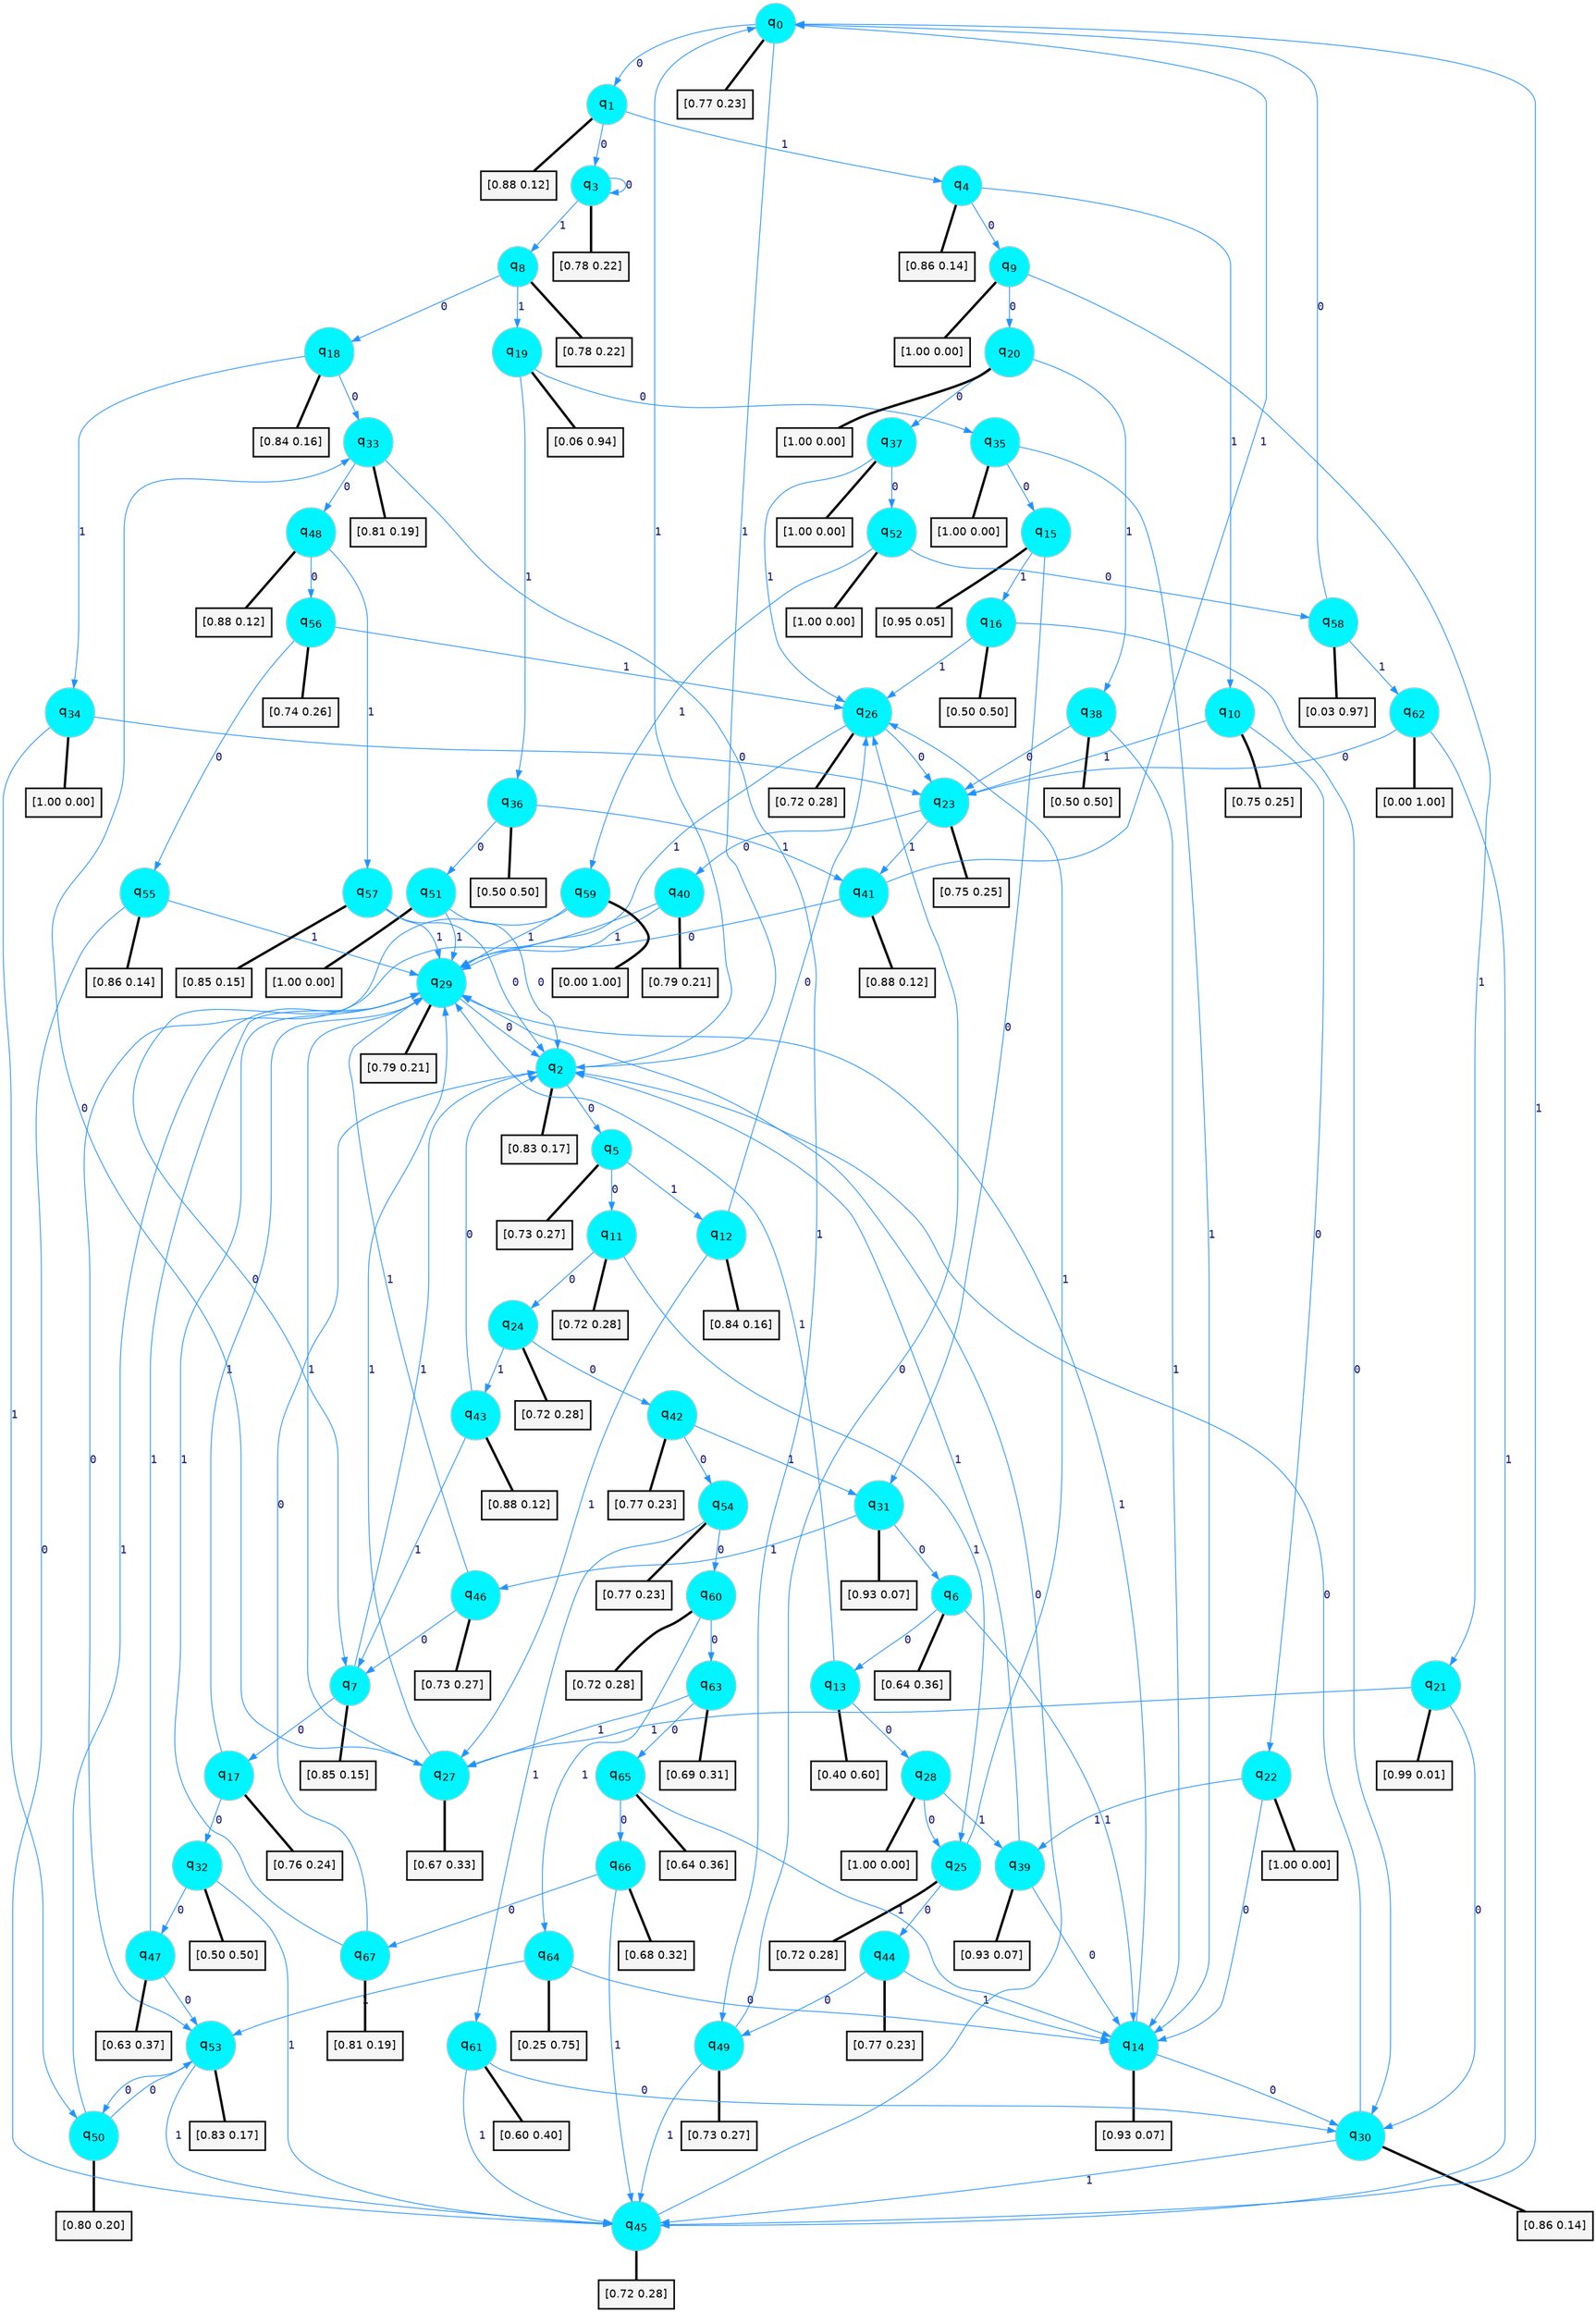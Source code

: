 digraph G {
graph [
bgcolor=transparent, dpi=300, rankdir=TD, size="40,25"];
node [
color=gray, fillcolor=turquoise1, fontcolor=black, fontname=Helvetica, fontsize=16, fontweight=bold, shape=circle, style=filled];
edge [
arrowsize=1, color=dodgerblue1, fontcolor=midnightblue, fontname=courier, fontweight=bold, penwidth=1, style=solid, weight=20];
0[label=<q<SUB>0</SUB>>];
1[label=<q<SUB>1</SUB>>];
2[label=<q<SUB>2</SUB>>];
3[label=<q<SUB>3</SUB>>];
4[label=<q<SUB>4</SUB>>];
5[label=<q<SUB>5</SUB>>];
6[label=<q<SUB>6</SUB>>];
7[label=<q<SUB>7</SUB>>];
8[label=<q<SUB>8</SUB>>];
9[label=<q<SUB>9</SUB>>];
10[label=<q<SUB>10</SUB>>];
11[label=<q<SUB>11</SUB>>];
12[label=<q<SUB>12</SUB>>];
13[label=<q<SUB>13</SUB>>];
14[label=<q<SUB>14</SUB>>];
15[label=<q<SUB>15</SUB>>];
16[label=<q<SUB>16</SUB>>];
17[label=<q<SUB>17</SUB>>];
18[label=<q<SUB>18</SUB>>];
19[label=<q<SUB>19</SUB>>];
20[label=<q<SUB>20</SUB>>];
21[label=<q<SUB>21</SUB>>];
22[label=<q<SUB>22</SUB>>];
23[label=<q<SUB>23</SUB>>];
24[label=<q<SUB>24</SUB>>];
25[label=<q<SUB>25</SUB>>];
26[label=<q<SUB>26</SUB>>];
27[label=<q<SUB>27</SUB>>];
28[label=<q<SUB>28</SUB>>];
29[label=<q<SUB>29</SUB>>];
30[label=<q<SUB>30</SUB>>];
31[label=<q<SUB>31</SUB>>];
32[label=<q<SUB>32</SUB>>];
33[label=<q<SUB>33</SUB>>];
34[label=<q<SUB>34</SUB>>];
35[label=<q<SUB>35</SUB>>];
36[label=<q<SUB>36</SUB>>];
37[label=<q<SUB>37</SUB>>];
38[label=<q<SUB>38</SUB>>];
39[label=<q<SUB>39</SUB>>];
40[label=<q<SUB>40</SUB>>];
41[label=<q<SUB>41</SUB>>];
42[label=<q<SUB>42</SUB>>];
43[label=<q<SUB>43</SUB>>];
44[label=<q<SUB>44</SUB>>];
45[label=<q<SUB>45</SUB>>];
46[label=<q<SUB>46</SUB>>];
47[label=<q<SUB>47</SUB>>];
48[label=<q<SUB>48</SUB>>];
49[label=<q<SUB>49</SUB>>];
50[label=<q<SUB>50</SUB>>];
51[label=<q<SUB>51</SUB>>];
52[label=<q<SUB>52</SUB>>];
53[label=<q<SUB>53</SUB>>];
54[label=<q<SUB>54</SUB>>];
55[label=<q<SUB>55</SUB>>];
56[label=<q<SUB>56</SUB>>];
57[label=<q<SUB>57</SUB>>];
58[label=<q<SUB>58</SUB>>];
59[label=<q<SUB>59</SUB>>];
60[label=<q<SUB>60</SUB>>];
61[label=<q<SUB>61</SUB>>];
62[label=<q<SUB>62</SUB>>];
63[label=<q<SUB>63</SUB>>];
64[label=<q<SUB>64</SUB>>];
65[label=<q<SUB>65</SUB>>];
66[label=<q<SUB>66</SUB>>];
67[label=<q<SUB>67</SUB>>];
68[label="[0.77 0.23]", shape=box,fontcolor=black, fontname=Helvetica, fontsize=14, penwidth=2, fillcolor=whitesmoke,color=black];
69[label="[0.88 0.12]", shape=box,fontcolor=black, fontname=Helvetica, fontsize=14, penwidth=2, fillcolor=whitesmoke,color=black];
70[label="[0.83 0.17]", shape=box,fontcolor=black, fontname=Helvetica, fontsize=14, penwidth=2, fillcolor=whitesmoke,color=black];
71[label="[0.78 0.22]", shape=box,fontcolor=black, fontname=Helvetica, fontsize=14, penwidth=2, fillcolor=whitesmoke,color=black];
72[label="[0.86 0.14]", shape=box,fontcolor=black, fontname=Helvetica, fontsize=14, penwidth=2, fillcolor=whitesmoke,color=black];
73[label="[0.73 0.27]", shape=box,fontcolor=black, fontname=Helvetica, fontsize=14, penwidth=2, fillcolor=whitesmoke,color=black];
74[label="[0.64 0.36]", shape=box,fontcolor=black, fontname=Helvetica, fontsize=14, penwidth=2, fillcolor=whitesmoke,color=black];
75[label="[0.85 0.15]", shape=box,fontcolor=black, fontname=Helvetica, fontsize=14, penwidth=2, fillcolor=whitesmoke,color=black];
76[label="[0.78 0.22]", shape=box,fontcolor=black, fontname=Helvetica, fontsize=14, penwidth=2, fillcolor=whitesmoke,color=black];
77[label="[1.00 0.00]", shape=box,fontcolor=black, fontname=Helvetica, fontsize=14, penwidth=2, fillcolor=whitesmoke,color=black];
78[label="[0.75 0.25]", shape=box,fontcolor=black, fontname=Helvetica, fontsize=14, penwidth=2, fillcolor=whitesmoke,color=black];
79[label="[0.72 0.28]", shape=box,fontcolor=black, fontname=Helvetica, fontsize=14, penwidth=2, fillcolor=whitesmoke,color=black];
80[label="[0.84 0.16]", shape=box,fontcolor=black, fontname=Helvetica, fontsize=14, penwidth=2, fillcolor=whitesmoke,color=black];
81[label="[0.40 0.60]", shape=box,fontcolor=black, fontname=Helvetica, fontsize=14, penwidth=2, fillcolor=whitesmoke,color=black];
82[label="[0.93 0.07]", shape=box,fontcolor=black, fontname=Helvetica, fontsize=14, penwidth=2, fillcolor=whitesmoke,color=black];
83[label="[0.95 0.05]", shape=box,fontcolor=black, fontname=Helvetica, fontsize=14, penwidth=2, fillcolor=whitesmoke,color=black];
84[label="[0.50 0.50]", shape=box,fontcolor=black, fontname=Helvetica, fontsize=14, penwidth=2, fillcolor=whitesmoke,color=black];
85[label="[0.76 0.24]", shape=box,fontcolor=black, fontname=Helvetica, fontsize=14, penwidth=2, fillcolor=whitesmoke,color=black];
86[label="[0.84 0.16]", shape=box,fontcolor=black, fontname=Helvetica, fontsize=14, penwidth=2, fillcolor=whitesmoke,color=black];
87[label="[0.06 0.94]", shape=box,fontcolor=black, fontname=Helvetica, fontsize=14, penwidth=2, fillcolor=whitesmoke,color=black];
88[label="[1.00 0.00]", shape=box,fontcolor=black, fontname=Helvetica, fontsize=14, penwidth=2, fillcolor=whitesmoke,color=black];
89[label="[0.99 0.01]", shape=box,fontcolor=black, fontname=Helvetica, fontsize=14, penwidth=2, fillcolor=whitesmoke,color=black];
90[label="[1.00 0.00]", shape=box,fontcolor=black, fontname=Helvetica, fontsize=14, penwidth=2, fillcolor=whitesmoke,color=black];
91[label="[0.75 0.25]", shape=box,fontcolor=black, fontname=Helvetica, fontsize=14, penwidth=2, fillcolor=whitesmoke,color=black];
92[label="[0.72 0.28]", shape=box,fontcolor=black, fontname=Helvetica, fontsize=14, penwidth=2, fillcolor=whitesmoke,color=black];
93[label="[0.72 0.28]", shape=box,fontcolor=black, fontname=Helvetica, fontsize=14, penwidth=2, fillcolor=whitesmoke,color=black];
94[label="[0.72 0.28]", shape=box,fontcolor=black, fontname=Helvetica, fontsize=14, penwidth=2, fillcolor=whitesmoke,color=black];
95[label="[0.67 0.33]", shape=box,fontcolor=black, fontname=Helvetica, fontsize=14, penwidth=2, fillcolor=whitesmoke,color=black];
96[label="[1.00 0.00]", shape=box,fontcolor=black, fontname=Helvetica, fontsize=14, penwidth=2, fillcolor=whitesmoke,color=black];
97[label="[0.79 0.21]", shape=box,fontcolor=black, fontname=Helvetica, fontsize=14, penwidth=2, fillcolor=whitesmoke,color=black];
98[label="[0.86 0.14]", shape=box,fontcolor=black, fontname=Helvetica, fontsize=14, penwidth=2, fillcolor=whitesmoke,color=black];
99[label="[0.93 0.07]", shape=box,fontcolor=black, fontname=Helvetica, fontsize=14, penwidth=2, fillcolor=whitesmoke,color=black];
100[label="[0.50 0.50]", shape=box,fontcolor=black, fontname=Helvetica, fontsize=14, penwidth=2, fillcolor=whitesmoke,color=black];
101[label="[0.81 0.19]", shape=box,fontcolor=black, fontname=Helvetica, fontsize=14, penwidth=2, fillcolor=whitesmoke,color=black];
102[label="[1.00 0.00]", shape=box,fontcolor=black, fontname=Helvetica, fontsize=14, penwidth=2, fillcolor=whitesmoke,color=black];
103[label="[1.00 0.00]", shape=box,fontcolor=black, fontname=Helvetica, fontsize=14, penwidth=2, fillcolor=whitesmoke,color=black];
104[label="[0.50 0.50]", shape=box,fontcolor=black, fontname=Helvetica, fontsize=14, penwidth=2, fillcolor=whitesmoke,color=black];
105[label="[1.00 0.00]", shape=box,fontcolor=black, fontname=Helvetica, fontsize=14, penwidth=2, fillcolor=whitesmoke,color=black];
106[label="[0.50 0.50]", shape=box,fontcolor=black, fontname=Helvetica, fontsize=14, penwidth=2, fillcolor=whitesmoke,color=black];
107[label="[0.93 0.07]", shape=box,fontcolor=black, fontname=Helvetica, fontsize=14, penwidth=2, fillcolor=whitesmoke,color=black];
108[label="[0.79 0.21]", shape=box,fontcolor=black, fontname=Helvetica, fontsize=14, penwidth=2, fillcolor=whitesmoke,color=black];
109[label="[0.88 0.12]", shape=box,fontcolor=black, fontname=Helvetica, fontsize=14, penwidth=2, fillcolor=whitesmoke,color=black];
110[label="[0.77 0.23]", shape=box,fontcolor=black, fontname=Helvetica, fontsize=14, penwidth=2, fillcolor=whitesmoke,color=black];
111[label="[0.88 0.12]", shape=box,fontcolor=black, fontname=Helvetica, fontsize=14, penwidth=2, fillcolor=whitesmoke,color=black];
112[label="[0.77 0.23]", shape=box,fontcolor=black, fontname=Helvetica, fontsize=14, penwidth=2, fillcolor=whitesmoke,color=black];
113[label="[0.72 0.28]", shape=box,fontcolor=black, fontname=Helvetica, fontsize=14, penwidth=2, fillcolor=whitesmoke,color=black];
114[label="[0.73 0.27]", shape=box,fontcolor=black, fontname=Helvetica, fontsize=14, penwidth=2, fillcolor=whitesmoke,color=black];
115[label="[0.63 0.37]", shape=box,fontcolor=black, fontname=Helvetica, fontsize=14, penwidth=2, fillcolor=whitesmoke,color=black];
116[label="[0.88 0.12]", shape=box,fontcolor=black, fontname=Helvetica, fontsize=14, penwidth=2, fillcolor=whitesmoke,color=black];
117[label="[0.73 0.27]", shape=box,fontcolor=black, fontname=Helvetica, fontsize=14, penwidth=2, fillcolor=whitesmoke,color=black];
118[label="[0.80 0.20]", shape=box,fontcolor=black, fontname=Helvetica, fontsize=14, penwidth=2, fillcolor=whitesmoke,color=black];
119[label="[1.00 0.00]", shape=box,fontcolor=black, fontname=Helvetica, fontsize=14, penwidth=2, fillcolor=whitesmoke,color=black];
120[label="[1.00 0.00]", shape=box,fontcolor=black, fontname=Helvetica, fontsize=14, penwidth=2, fillcolor=whitesmoke,color=black];
121[label="[0.83 0.17]", shape=box,fontcolor=black, fontname=Helvetica, fontsize=14, penwidth=2, fillcolor=whitesmoke,color=black];
122[label="[0.77 0.23]", shape=box,fontcolor=black, fontname=Helvetica, fontsize=14, penwidth=2, fillcolor=whitesmoke,color=black];
123[label="[0.86 0.14]", shape=box,fontcolor=black, fontname=Helvetica, fontsize=14, penwidth=2, fillcolor=whitesmoke,color=black];
124[label="[0.74 0.26]", shape=box,fontcolor=black, fontname=Helvetica, fontsize=14, penwidth=2, fillcolor=whitesmoke,color=black];
125[label="[0.85 0.15]", shape=box,fontcolor=black, fontname=Helvetica, fontsize=14, penwidth=2, fillcolor=whitesmoke,color=black];
126[label="[0.03 0.97]", shape=box,fontcolor=black, fontname=Helvetica, fontsize=14, penwidth=2, fillcolor=whitesmoke,color=black];
127[label="[0.00 1.00]", shape=box,fontcolor=black, fontname=Helvetica, fontsize=14, penwidth=2, fillcolor=whitesmoke,color=black];
128[label="[0.72 0.28]", shape=box,fontcolor=black, fontname=Helvetica, fontsize=14, penwidth=2, fillcolor=whitesmoke,color=black];
129[label="[0.60 0.40]", shape=box,fontcolor=black, fontname=Helvetica, fontsize=14, penwidth=2, fillcolor=whitesmoke,color=black];
130[label="[0.00 1.00]", shape=box,fontcolor=black, fontname=Helvetica, fontsize=14, penwidth=2, fillcolor=whitesmoke,color=black];
131[label="[0.69 0.31]", shape=box,fontcolor=black, fontname=Helvetica, fontsize=14, penwidth=2, fillcolor=whitesmoke,color=black];
132[label="[0.25 0.75]", shape=box,fontcolor=black, fontname=Helvetica, fontsize=14, penwidth=2, fillcolor=whitesmoke,color=black];
133[label="[0.64 0.36]", shape=box,fontcolor=black, fontname=Helvetica, fontsize=14, penwidth=2, fillcolor=whitesmoke,color=black];
134[label="[0.68 0.32]", shape=box,fontcolor=black, fontname=Helvetica, fontsize=14, penwidth=2, fillcolor=whitesmoke,color=black];
135[label="[0.81 0.19]", shape=box,fontcolor=black, fontname=Helvetica, fontsize=14, penwidth=2, fillcolor=whitesmoke,color=black];
0->1 [label=0];
0->2 [label=1];
0->68 [arrowhead=none, penwidth=3,color=black];
1->3 [label=0];
1->4 [label=1];
1->69 [arrowhead=none, penwidth=3,color=black];
2->5 [label=0];
2->0 [label=1];
2->70 [arrowhead=none, penwidth=3,color=black];
3->3 [label=0];
3->8 [label=1];
3->71 [arrowhead=none, penwidth=3,color=black];
4->9 [label=0];
4->10 [label=1];
4->72 [arrowhead=none, penwidth=3,color=black];
5->11 [label=0];
5->12 [label=1];
5->73 [arrowhead=none, penwidth=3,color=black];
6->13 [label=0];
6->14 [label=1];
6->74 [arrowhead=none, penwidth=3,color=black];
7->17 [label=0];
7->2 [label=1];
7->75 [arrowhead=none, penwidth=3,color=black];
8->18 [label=0];
8->19 [label=1];
8->76 [arrowhead=none, penwidth=3,color=black];
9->20 [label=0];
9->21 [label=1];
9->77 [arrowhead=none, penwidth=3,color=black];
10->22 [label=0];
10->23 [label=1];
10->78 [arrowhead=none, penwidth=3,color=black];
11->24 [label=0];
11->25 [label=1];
11->79 [arrowhead=none, penwidth=3,color=black];
12->26 [label=0];
12->27 [label=1];
12->80 [arrowhead=none, penwidth=3,color=black];
13->28 [label=0];
13->29 [label=1];
13->81 [arrowhead=none, penwidth=3,color=black];
14->30 [label=0];
14->29 [label=1];
14->82 [arrowhead=none, penwidth=3,color=black];
15->31 [label=0];
15->16 [label=1];
15->83 [arrowhead=none, penwidth=3,color=black];
16->30 [label=0];
16->26 [label=1];
16->84 [arrowhead=none, penwidth=3,color=black];
17->32 [label=0];
17->29 [label=1];
17->85 [arrowhead=none, penwidth=3,color=black];
18->33 [label=0];
18->34 [label=1];
18->86 [arrowhead=none, penwidth=3,color=black];
19->35 [label=0];
19->36 [label=1];
19->87 [arrowhead=none, penwidth=3,color=black];
20->37 [label=0];
20->38 [label=1];
20->88 [arrowhead=none, penwidth=3,color=black];
21->30 [label=0];
21->27 [label=1];
21->89 [arrowhead=none, penwidth=3,color=black];
22->14 [label=0];
22->39 [label=1];
22->90 [arrowhead=none, penwidth=3,color=black];
23->40 [label=0];
23->41 [label=1];
23->91 [arrowhead=none, penwidth=3,color=black];
24->42 [label=0];
24->43 [label=1];
24->92 [arrowhead=none, penwidth=3,color=black];
25->44 [label=0];
25->26 [label=1];
25->93 [arrowhead=none, penwidth=3,color=black];
26->23 [label=0];
26->29 [label=1];
26->94 [arrowhead=none, penwidth=3,color=black];
27->33 [label=0];
27->29 [label=1];
27->95 [arrowhead=none, penwidth=3,color=black];
28->25 [label=0];
28->39 [label=1];
28->96 [arrowhead=none, penwidth=3,color=black];
29->2 [label=0];
29->27 [label=1];
29->97 [arrowhead=none, penwidth=3,color=black];
30->2 [label=0];
30->45 [label=1];
30->98 [arrowhead=none, penwidth=3,color=black];
31->6 [label=0];
31->46 [label=1];
31->99 [arrowhead=none, penwidth=3,color=black];
32->47 [label=0];
32->45 [label=1];
32->100 [arrowhead=none, penwidth=3,color=black];
33->48 [label=0];
33->49 [label=1];
33->101 [arrowhead=none, penwidth=3,color=black];
34->23 [label=0];
34->50 [label=1];
34->102 [arrowhead=none, penwidth=3,color=black];
35->15 [label=0];
35->14 [label=1];
35->103 [arrowhead=none, penwidth=3,color=black];
36->51 [label=0];
36->41 [label=1];
36->104 [arrowhead=none, penwidth=3,color=black];
37->52 [label=0];
37->26 [label=1];
37->105 [arrowhead=none, penwidth=3,color=black];
38->23 [label=0];
38->14 [label=1];
38->106 [arrowhead=none, penwidth=3,color=black];
39->14 [label=0];
39->2 [label=1];
39->107 [arrowhead=none, penwidth=3,color=black];
40->53 [label=0];
40->29 [label=1];
40->108 [arrowhead=none, penwidth=3,color=black];
41->29 [label=0];
41->0 [label=1];
41->109 [arrowhead=none, penwidth=3,color=black];
42->54 [label=0];
42->31 [label=1];
42->110 [arrowhead=none, penwidth=3,color=black];
43->2 [label=0];
43->7 [label=1];
43->111 [arrowhead=none, penwidth=3,color=black];
44->49 [label=0];
44->14 [label=1];
44->112 [arrowhead=none, penwidth=3,color=black];
45->29 [label=0];
45->0 [label=1];
45->113 [arrowhead=none, penwidth=3,color=black];
46->7 [label=0];
46->29 [label=1];
46->114 [arrowhead=none, penwidth=3,color=black];
47->53 [label=0];
47->29 [label=1];
47->115 [arrowhead=none, penwidth=3,color=black];
48->56 [label=0];
48->57 [label=1];
48->116 [arrowhead=none, penwidth=3,color=black];
49->26 [label=0];
49->45 [label=1];
49->117 [arrowhead=none, penwidth=3,color=black];
50->53 [label=0];
50->29 [label=1];
50->118 [arrowhead=none, penwidth=3,color=black];
51->2 [label=0];
51->29 [label=1];
51->119 [arrowhead=none, penwidth=3,color=black];
52->58 [label=0];
52->59 [label=1];
52->120 [arrowhead=none, penwidth=3,color=black];
53->50 [label=0];
53->45 [label=1];
53->121 [arrowhead=none, penwidth=3,color=black];
54->60 [label=0];
54->61 [label=1];
54->122 [arrowhead=none, penwidth=3,color=black];
55->45 [label=0];
55->29 [label=1];
55->123 [arrowhead=none, penwidth=3,color=black];
56->55 [label=0];
56->26 [label=1];
56->124 [arrowhead=none, penwidth=3,color=black];
57->2 [label=0];
57->29 [label=1];
57->125 [arrowhead=none, penwidth=3,color=black];
58->0 [label=0];
58->62 [label=1];
58->126 [arrowhead=none, penwidth=3,color=black];
59->7 [label=0];
59->29 [label=1];
59->127 [arrowhead=none, penwidth=3,color=black];
60->63 [label=0];
60->64 [label=1];
60->128 [arrowhead=none, penwidth=3,color=black];
61->30 [label=0];
61->45 [label=1];
61->129 [arrowhead=none, penwidth=3,color=black];
62->23 [label=0];
62->45 [label=1];
62->130 [arrowhead=none, penwidth=3,color=black];
63->65 [label=0];
63->27 [label=1];
63->131 [arrowhead=none, penwidth=3,color=black];
64->14 [label=0];
64->53 [label=1];
64->132 [arrowhead=none, penwidth=3,color=black];
65->66 [label=0];
65->14 [label=1];
65->133 [arrowhead=none, penwidth=3,color=black];
66->67 [label=0];
66->45 [label=1];
66->134 [arrowhead=none, penwidth=3,color=black];
67->2 [label=0];
67->29 [label=1];
67->135 [arrowhead=none, penwidth=3,color=black];
}
